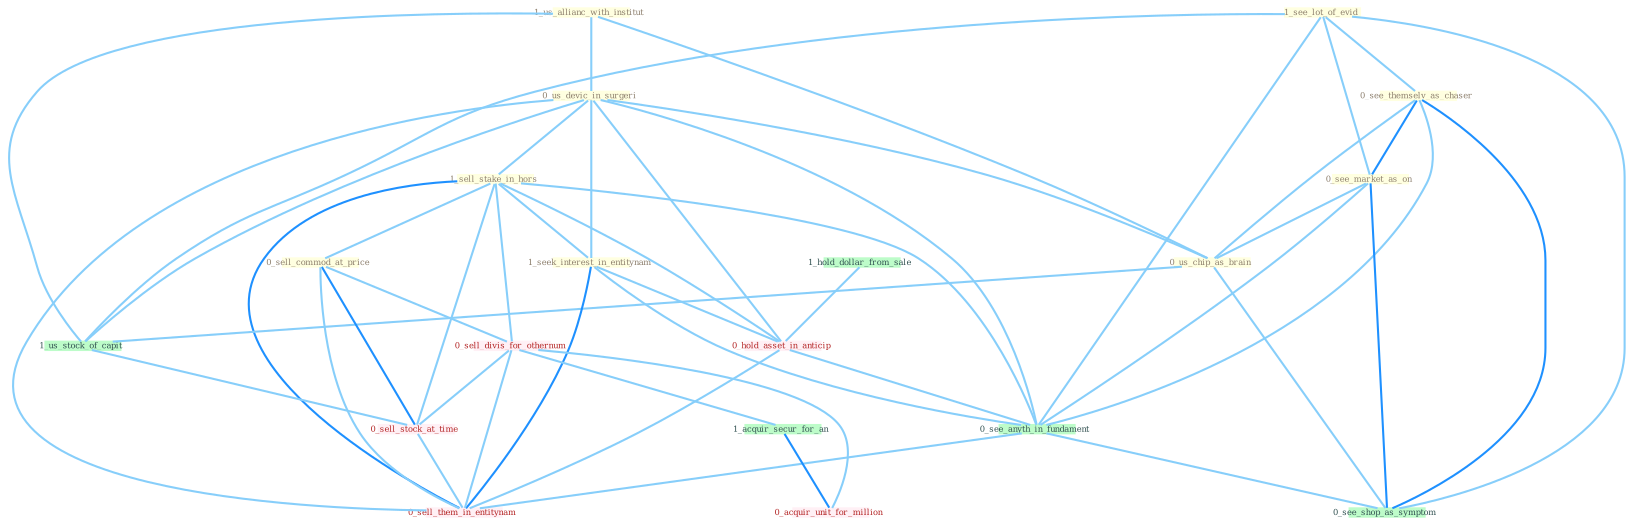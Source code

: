 Graph G{ 
    node
    [shape=polygon,style=filled,width=.5,height=.06,color="#BDFCC9",fixedsize=true,fontsize=4,
    fontcolor="#2f4f4f"];
    {node
    [color="#ffffe0", fontcolor="#8b7d6b"] "1_see_lot_of_evid " "1_us_allianc_with_institut " "0_see_themselv_as_chaser " "0_us_devic_in_surgeri " "1_sell_stake_in_hors " "0_see_market_as_on " "0_us_chip_as_brain " "1_seek_interest_in_entitynam " "0_sell_commod_at_price "}
{node [color="#fff0f5", fontcolor="#b22222"] "0_sell_divis_for_othernum " "0_hold_asset_in_anticip " "0_sell_stock_at_time " "0_acquir_unit_for_million " "0_sell_them_in_entitynam "}
edge [color="#B0E2FF"];

	"1_see_lot_of_evid " -- "0_see_themselv_as_chaser " [w="1", color="#87cefa" ];
	"1_see_lot_of_evid " -- "0_see_market_as_on " [w="1", color="#87cefa" ];
	"1_see_lot_of_evid " -- "1_us_stock_of_capit " [w="1", color="#87cefa" ];
	"1_see_lot_of_evid " -- "0_see_anyth_in_fundament " [w="1", color="#87cefa" ];
	"1_see_lot_of_evid " -- "0_see_shop_as_symptom " [w="1", color="#87cefa" ];
	"1_us_allianc_with_institut " -- "0_us_devic_in_surgeri " [w="1", color="#87cefa" ];
	"1_us_allianc_with_institut " -- "0_us_chip_as_brain " [w="1", color="#87cefa" ];
	"1_us_allianc_with_institut " -- "1_us_stock_of_capit " [w="1", color="#87cefa" ];
	"0_see_themselv_as_chaser " -- "0_see_market_as_on " [w="2", color="#1e90ff" , len=0.8];
	"0_see_themselv_as_chaser " -- "0_us_chip_as_brain " [w="1", color="#87cefa" ];
	"0_see_themselv_as_chaser " -- "0_see_anyth_in_fundament " [w="1", color="#87cefa" ];
	"0_see_themselv_as_chaser " -- "0_see_shop_as_symptom " [w="2", color="#1e90ff" , len=0.8];
	"0_us_devic_in_surgeri " -- "1_sell_stake_in_hors " [w="1", color="#87cefa" ];
	"0_us_devic_in_surgeri " -- "0_us_chip_as_brain " [w="1", color="#87cefa" ];
	"0_us_devic_in_surgeri " -- "1_seek_interest_in_entitynam " [w="1", color="#87cefa" ];
	"0_us_devic_in_surgeri " -- "1_us_stock_of_capit " [w="1", color="#87cefa" ];
	"0_us_devic_in_surgeri " -- "0_hold_asset_in_anticip " [w="1", color="#87cefa" ];
	"0_us_devic_in_surgeri " -- "0_see_anyth_in_fundament " [w="1", color="#87cefa" ];
	"0_us_devic_in_surgeri " -- "0_sell_them_in_entitynam " [w="1", color="#87cefa" ];
	"1_sell_stake_in_hors " -- "1_seek_interest_in_entitynam " [w="1", color="#87cefa" ];
	"1_sell_stake_in_hors " -- "0_sell_commod_at_price " [w="1", color="#87cefa" ];
	"1_sell_stake_in_hors " -- "0_sell_divis_for_othernum " [w="1", color="#87cefa" ];
	"1_sell_stake_in_hors " -- "0_hold_asset_in_anticip " [w="1", color="#87cefa" ];
	"1_sell_stake_in_hors " -- "0_sell_stock_at_time " [w="1", color="#87cefa" ];
	"1_sell_stake_in_hors " -- "0_see_anyth_in_fundament " [w="1", color="#87cefa" ];
	"1_sell_stake_in_hors " -- "0_sell_them_in_entitynam " [w="2", color="#1e90ff" , len=0.8];
	"0_see_market_as_on " -- "0_us_chip_as_brain " [w="1", color="#87cefa" ];
	"0_see_market_as_on " -- "0_see_anyth_in_fundament " [w="1", color="#87cefa" ];
	"0_see_market_as_on " -- "0_see_shop_as_symptom " [w="2", color="#1e90ff" , len=0.8];
	"0_us_chip_as_brain " -- "1_us_stock_of_capit " [w="1", color="#87cefa" ];
	"0_us_chip_as_brain " -- "0_see_shop_as_symptom " [w="1", color="#87cefa" ];
	"1_seek_interest_in_entitynam " -- "0_hold_asset_in_anticip " [w="1", color="#87cefa" ];
	"1_seek_interest_in_entitynam " -- "0_see_anyth_in_fundament " [w="1", color="#87cefa" ];
	"1_seek_interest_in_entitynam " -- "0_sell_them_in_entitynam " [w="2", color="#1e90ff" , len=0.8];
	"0_sell_commod_at_price " -- "0_sell_divis_for_othernum " [w="1", color="#87cefa" ];
	"0_sell_commod_at_price " -- "0_sell_stock_at_time " [w="2", color="#1e90ff" , len=0.8];
	"0_sell_commod_at_price " -- "0_sell_them_in_entitynam " [w="1", color="#87cefa" ];
	"0_sell_divis_for_othernum " -- "1_acquir_secur_for_an " [w="1", color="#87cefa" ];
	"0_sell_divis_for_othernum " -- "0_sell_stock_at_time " [w="1", color="#87cefa" ];
	"0_sell_divis_for_othernum " -- "0_acquir_unit_for_million " [w="1", color="#87cefa" ];
	"0_sell_divis_for_othernum " -- "0_sell_them_in_entitynam " [w="1", color="#87cefa" ];
	"1_acquir_secur_for_an " -- "0_acquir_unit_for_million " [w="2", color="#1e90ff" , len=0.8];
	"1_us_stock_of_capit " -- "0_sell_stock_at_time " [w="1", color="#87cefa" ];
	"1_hold_dollar_from_sale " -- "0_hold_asset_in_anticip " [w="1", color="#87cefa" ];
	"0_hold_asset_in_anticip " -- "0_see_anyth_in_fundament " [w="1", color="#87cefa" ];
	"0_hold_asset_in_anticip " -- "0_sell_them_in_entitynam " [w="1", color="#87cefa" ];
	"0_sell_stock_at_time " -- "0_sell_them_in_entitynam " [w="1", color="#87cefa" ];
	"0_see_anyth_in_fundament " -- "0_see_shop_as_symptom " [w="1", color="#87cefa" ];
	"0_see_anyth_in_fundament " -- "0_sell_them_in_entitynam " [w="1", color="#87cefa" ];
}